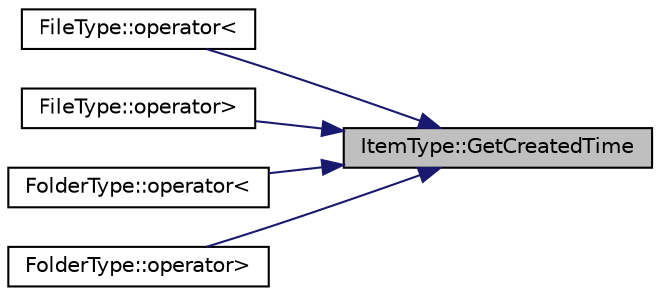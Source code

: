 digraph "ItemType::GetCreatedTime"
{
 // LATEX_PDF_SIZE
  edge [fontname="Helvetica",fontsize="10",labelfontname="Helvetica",labelfontsize="10"];
  node [fontname="Helvetica",fontsize="10",shape=record];
  rankdir="RL";
  Node76 [label="ItemType::GetCreatedTime",height=0.2,width=0.4,color="black", fillcolor="grey75", style="filled", fontcolor="black",tooltip="Get Created Time."];
  Node76 -> Node77 [dir="back",color="midnightblue",fontsize="10",style="solid",fontname="Helvetica"];
  Node77 [label="FileType::operator\<",height=0.2,width=0.4,color="black", fillcolor="white", style="filled",URL="$class_file_type.html#a54ba6a6edbb24da53b9989f1099ce0af",tooltip="Comparing File name is smaller. (by key)"];
  Node76 -> Node78 [dir="back",color="midnightblue",fontsize="10",style="solid",fontname="Helvetica"];
  Node78 [label="FileType::operator\>",height=0.2,width=0.4,color="black", fillcolor="white", style="filled",URL="$class_file_type.html#a47def0624e9c000e3acae308d46e67a1",tooltip="Comparing File name is bigger. (by key)"];
  Node76 -> Node79 [dir="back",color="midnightblue",fontsize="10",style="solid",fontname="Helvetica"];
  Node79 [label="FolderType::operator\<",height=0.2,width=0.4,color="black", fillcolor="white", style="filled",URL="$class_folder_type.html#ac5644b2d011697f2100f8c6b21f43c9d",tooltip="Comparing Folder name is smaller. (by key)"];
  Node76 -> Node80 [dir="back",color="midnightblue",fontsize="10",style="solid",fontname="Helvetica"];
  Node80 [label="FolderType::operator\>",height=0.2,width=0.4,color="black", fillcolor="white", style="filled",URL="$class_folder_type.html#aa81e2130b70c6bbcff9fa8cfad057dc1",tooltip="Comparing Folder name is bigger. (by key)"];
}
